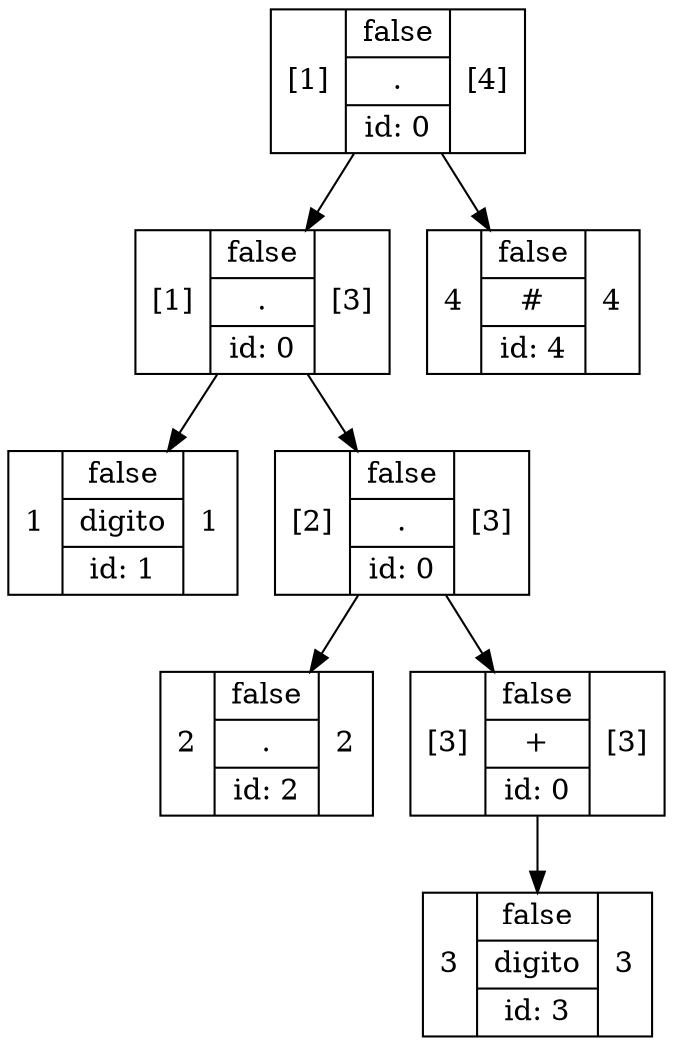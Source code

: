 digraph structs {
    node [shape=record];-31[label="[1]|{false|{.}|id: 0}|[4]"];
-30[label="[1]|{false|{.}|id: 0}|[3]"];
1[label="1|{false|{digito}|id: 1}|1"];
-30[label="[1]|{false|{.}|id: 0}|[3]"];
-29[label="[2]|{false|{.}|id: 0}|[3]"];
2[label="2|{false|{.}|id: 2}|2"];
-29[label="[2]|{false|{.}|id: 0}|[3]"];
-28[label="[3]|{false|{+}|id: 0}|[3]"];
3[label="3|{false|{digito}|id: 3}|3"];
-31[label="[1]|{false|{.}|id: 0}|[4]"];
4[label="4|{false|{#}|id: 4}|4"];
-31 -> -30;
-30 -> 1;
-30 -> -29;
-29 -> 2;
-29 -> -28;
-28 -> 3;
-31 -> 4;

}